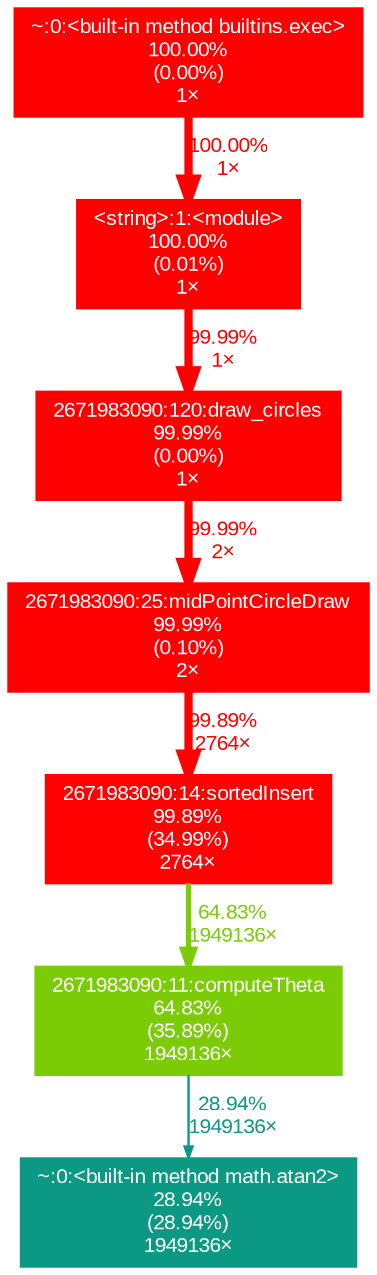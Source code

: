 digraph {
	graph [fontname=Arial, nodesep=0.125, ranksep=0.25];
	node [fontcolor=white, fontname=Arial, height=0, shape=box, style=filled, width=0];
	edge [fontname=Arial];
	0 [color="#ff0100", fontcolor="#ffffff", fontsize="10.00", label="2671983090:14:sortedInsert\n99.89%\n(34.99%)\n2764×", tooltip="C:\\Users\\theba\\AppData\\Local\\Temp\\ipykernel_8104\\2671983090.py"];
	0 -> 4 [arrowsize="0.81", color="#7bcb07", fontcolor="#7bcb07", fontsize="10.00", label="64.83%\n1949136×", labeldistance="2.59", penwidth="2.59"];
	1 [color="#ff0000", fontcolor="#ffffff", fontsize="10.00", label="2671983090:25:midPointCircleDraw\n99.99%\n(0.10%)\n2×", tooltip="C:\\Users\\theba\\AppData\\Local\\Temp\\ipykernel_8104\\2671983090.py"];
	1 -> 0 [arrowsize="1.00", color="#ff0100", fontcolor="#ff0100", fontsize="10.00", label="99.89%\n2764×", labeldistance="4.00", penwidth="4.00"];
	2 [color="#ff0000", fontcolor="#ffffff", fontsize="10.00", label="2671983090:120:draw_circles\n99.99%\n(0.00%)\n1×", tooltip="C:\\Users\\theba\\AppData\\Local\\Temp\\ipykernel_8104\\2671983090.py"];
	2 -> 1 [arrowsize="1.00", color="#ff0000", fontcolor="#ff0000", fontsize="10.00", label="99.99%\n2×", labeldistance="4.00", penwidth="4.00"];
	3 [color="#ff0000", fontcolor="#ffffff", fontsize="10.00", label="<string>:1:<module>\n100.00%\n(0.01%)\n1×", tooltip="<string>"];
	3 -> 2 [arrowsize="1.00", color="#ff0000", fontcolor="#ff0000", fontsize="10.00", label="99.99%\n1×", labeldistance="4.00", penwidth="4.00"];
	4 [color="#7bcb07", fontcolor="#ffffff", fontsize="10.00", label="2671983090:11:computeTheta\n64.83%\n(35.89%)\n1949136×", tooltip="C:\\Users\\theba\\AppData\\Local\\Temp\\ipykernel_8104\\2671983090.py"];
	4 -> 6 [arrowsize="0.54", color="#0c9983", fontcolor="#0c9983", fontsize="10.00", label="28.94%\n1949136×", labeldistance="1.16", penwidth="1.16"];
	5 [color="#ff0000", fontcolor="#ffffff", fontsize="10.00", label="~:0:<built-in method builtins.exec>\n100.00%\n(0.00%)\n1×", tooltip="~"];
	5 -> 3 [arrowsize="1.00", color="#ff0000", fontcolor="#ff0000", fontsize="10.00", label="100.00%\n1×", labeldistance="4.00", penwidth="4.00"];
	6 [color="#0c9983", fontcolor="#ffffff", fontsize="10.00", label="~:0:<built-in method math.atan2>\n28.94%\n(28.94%)\n1949136×", tooltip="~"];
}
